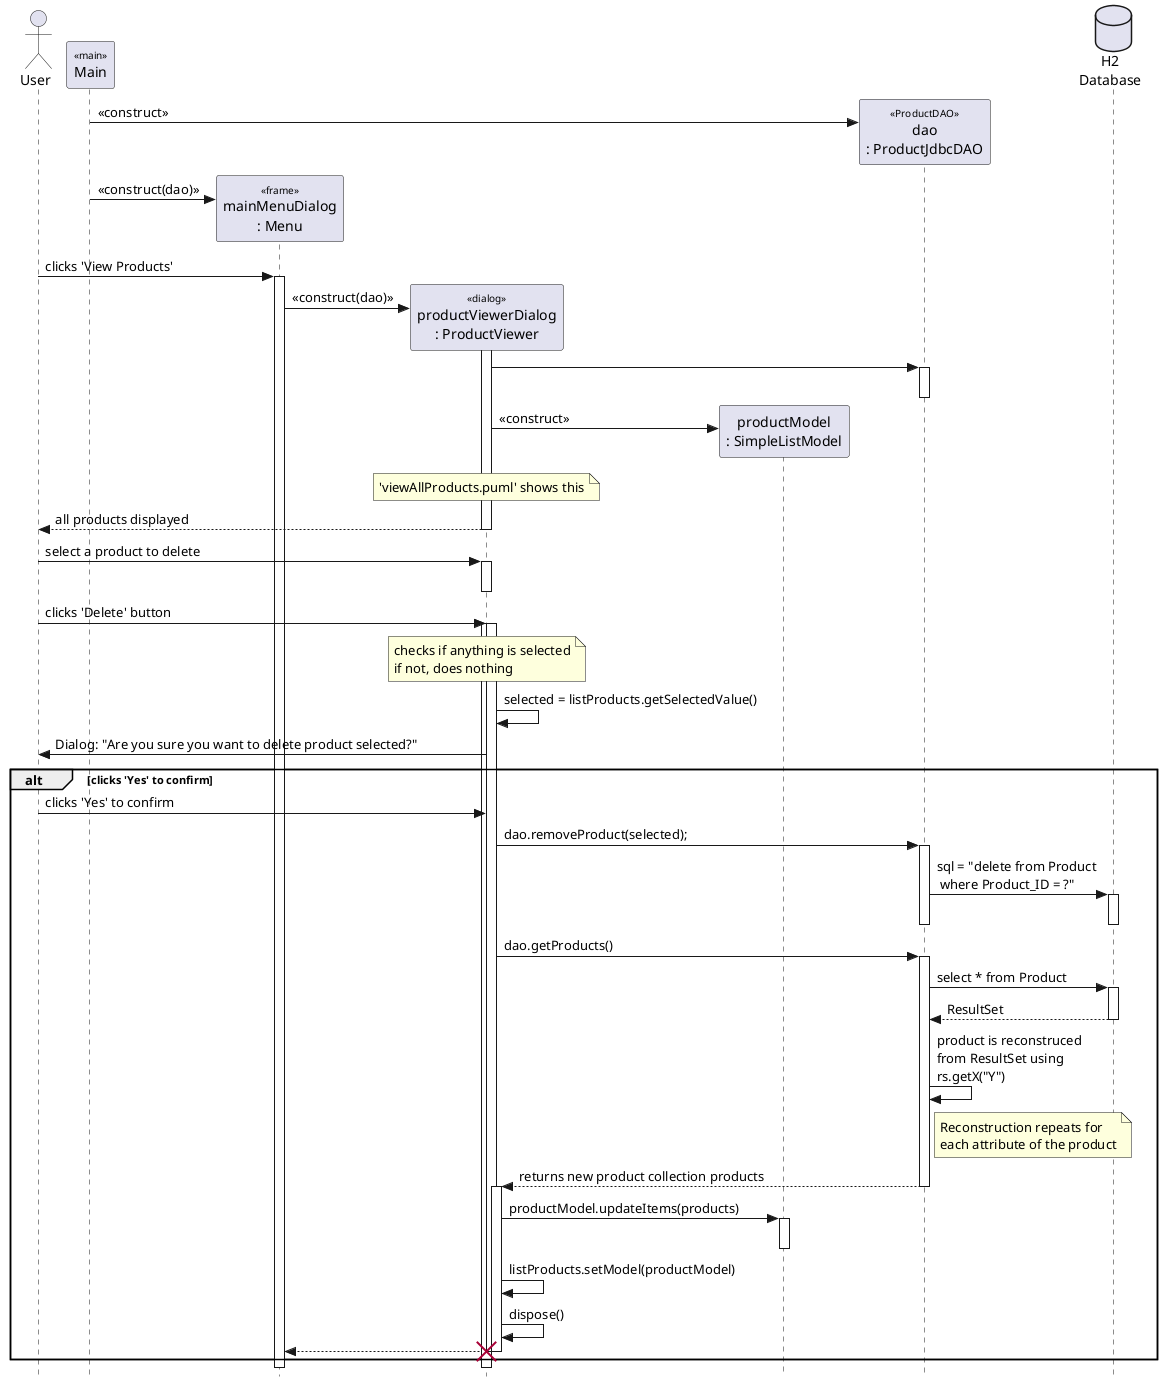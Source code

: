 @startuml
skinparam {
  Style StrictUML
  SequenceStereotype {
    Font {
      Size 10
      Style plain
    }
  }
}


actor User as user
participant "Main" as main <<main>>
participant "mainMenuDialog\n: Menu" as menu <<frame>>
participant "productViewerDialog\n: ProductViewer" as viewer <<dialog>>
participant "productModel\n: SimpleListModel" as model
 
create "dao\n: ProductJdbcDAO" as dao <<ProductDAO>>
main -> dao : <<construct>>
create menu
main -> menu : <<construct(dao)>>
user -> menu : clicks 'View Products'
activate menu
create viewer
menu -> viewer : <<construct(dao)>>
activate viewer
viewer -> dao++: 
dao--
create model
viewer -> model : <<construct>>
note over viewer: 'viewAllProducts.puml' shows this
user <-- viewer : all products displayed
deactivate viewer
user -> viewer++ : select a product to delete
viewer--
user -> viewer++ : clicks 'Delete' button
activate viewer
note over viewer : checks if anything is selected\nif not, does nothing
viewer -> viewer : selected = listProducts.getSelectedValue()
viewer->user: Dialog: "Are you sure you want to delete product selected?"
alt clicks 'Yes' to confirm
    user -> viewer: clicks 'Yes' to confirm
    viewer->dao++ : dao.removeProduct(selected);
    database "H2\nDatabase" as db
    dao -> db++ : sql = "delete from Product\n where Product_ID = ?"
    dao--
    db--
    viewer -> dao++ : dao.getProducts()
    dao -> db++ : select * from Product
    return ResultSet
    dao->dao: product is reconstruced\nfrom ResultSet using\nrs.getX("Y")
    note right dao: Reconstruction repeats for\neach attribute of the product
    dao --> viewer : returns new product collection products
    dao--
    activate viewer
    'return products
    viewer -> model++ : productModel.updateItems(products)
    model--
    viewer -> viewer : listProducts.setModel(productModel)
    viewer -> viewer : dispose()
    viewer --> menu
    deactivate viewer
    destroy viewer
end
@enduml